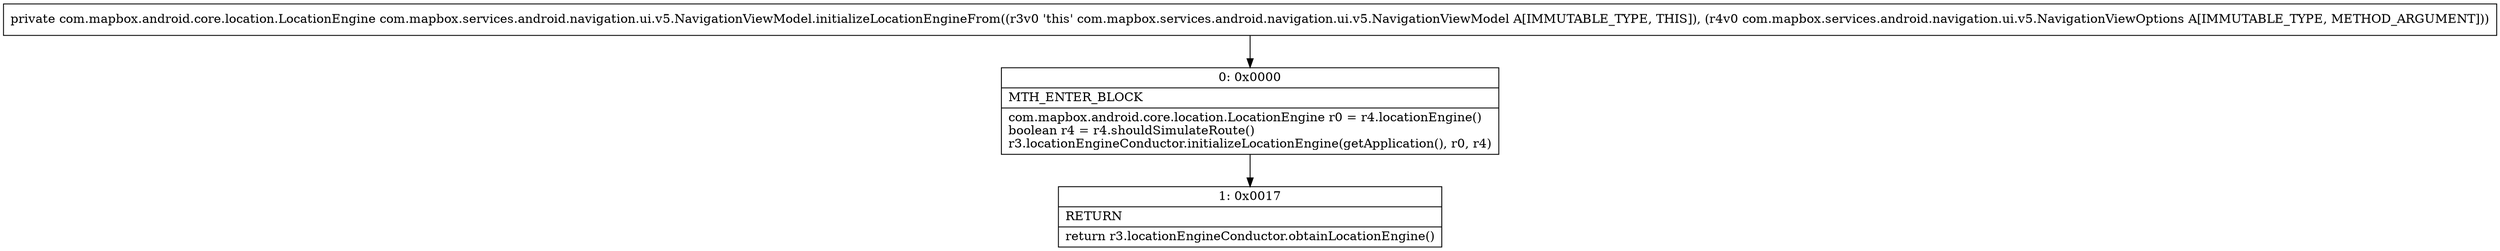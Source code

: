 digraph "CFG forcom.mapbox.services.android.navigation.ui.v5.NavigationViewModel.initializeLocationEngineFrom(Lcom\/mapbox\/services\/android\/navigation\/ui\/v5\/NavigationViewOptions;)Lcom\/mapbox\/android\/core\/location\/LocationEngine;" {
Node_0 [shape=record,label="{0\:\ 0x0000|MTH_ENTER_BLOCK\l|com.mapbox.android.core.location.LocationEngine r0 = r4.locationEngine()\lboolean r4 = r4.shouldSimulateRoute()\lr3.locationEngineConductor.initializeLocationEngine(getApplication(), r0, r4)\l}"];
Node_1 [shape=record,label="{1\:\ 0x0017|RETURN\l|return r3.locationEngineConductor.obtainLocationEngine()\l}"];
MethodNode[shape=record,label="{private com.mapbox.android.core.location.LocationEngine com.mapbox.services.android.navigation.ui.v5.NavigationViewModel.initializeLocationEngineFrom((r3v0 'this' com.mapbox.services.android.navigation.ui.v5.NavigationViewModel A[IMMUTABLE_TYPE, THIS]), (r4v0 com.mapbox.services.android.navigation.ui.v5.NavigationViewOptions A[IMMUTABLE_TYPE, METHOD_ARGUMENT])) }"];
MethodNode -> Node_0;
Node_0 -> Node_1;
}

